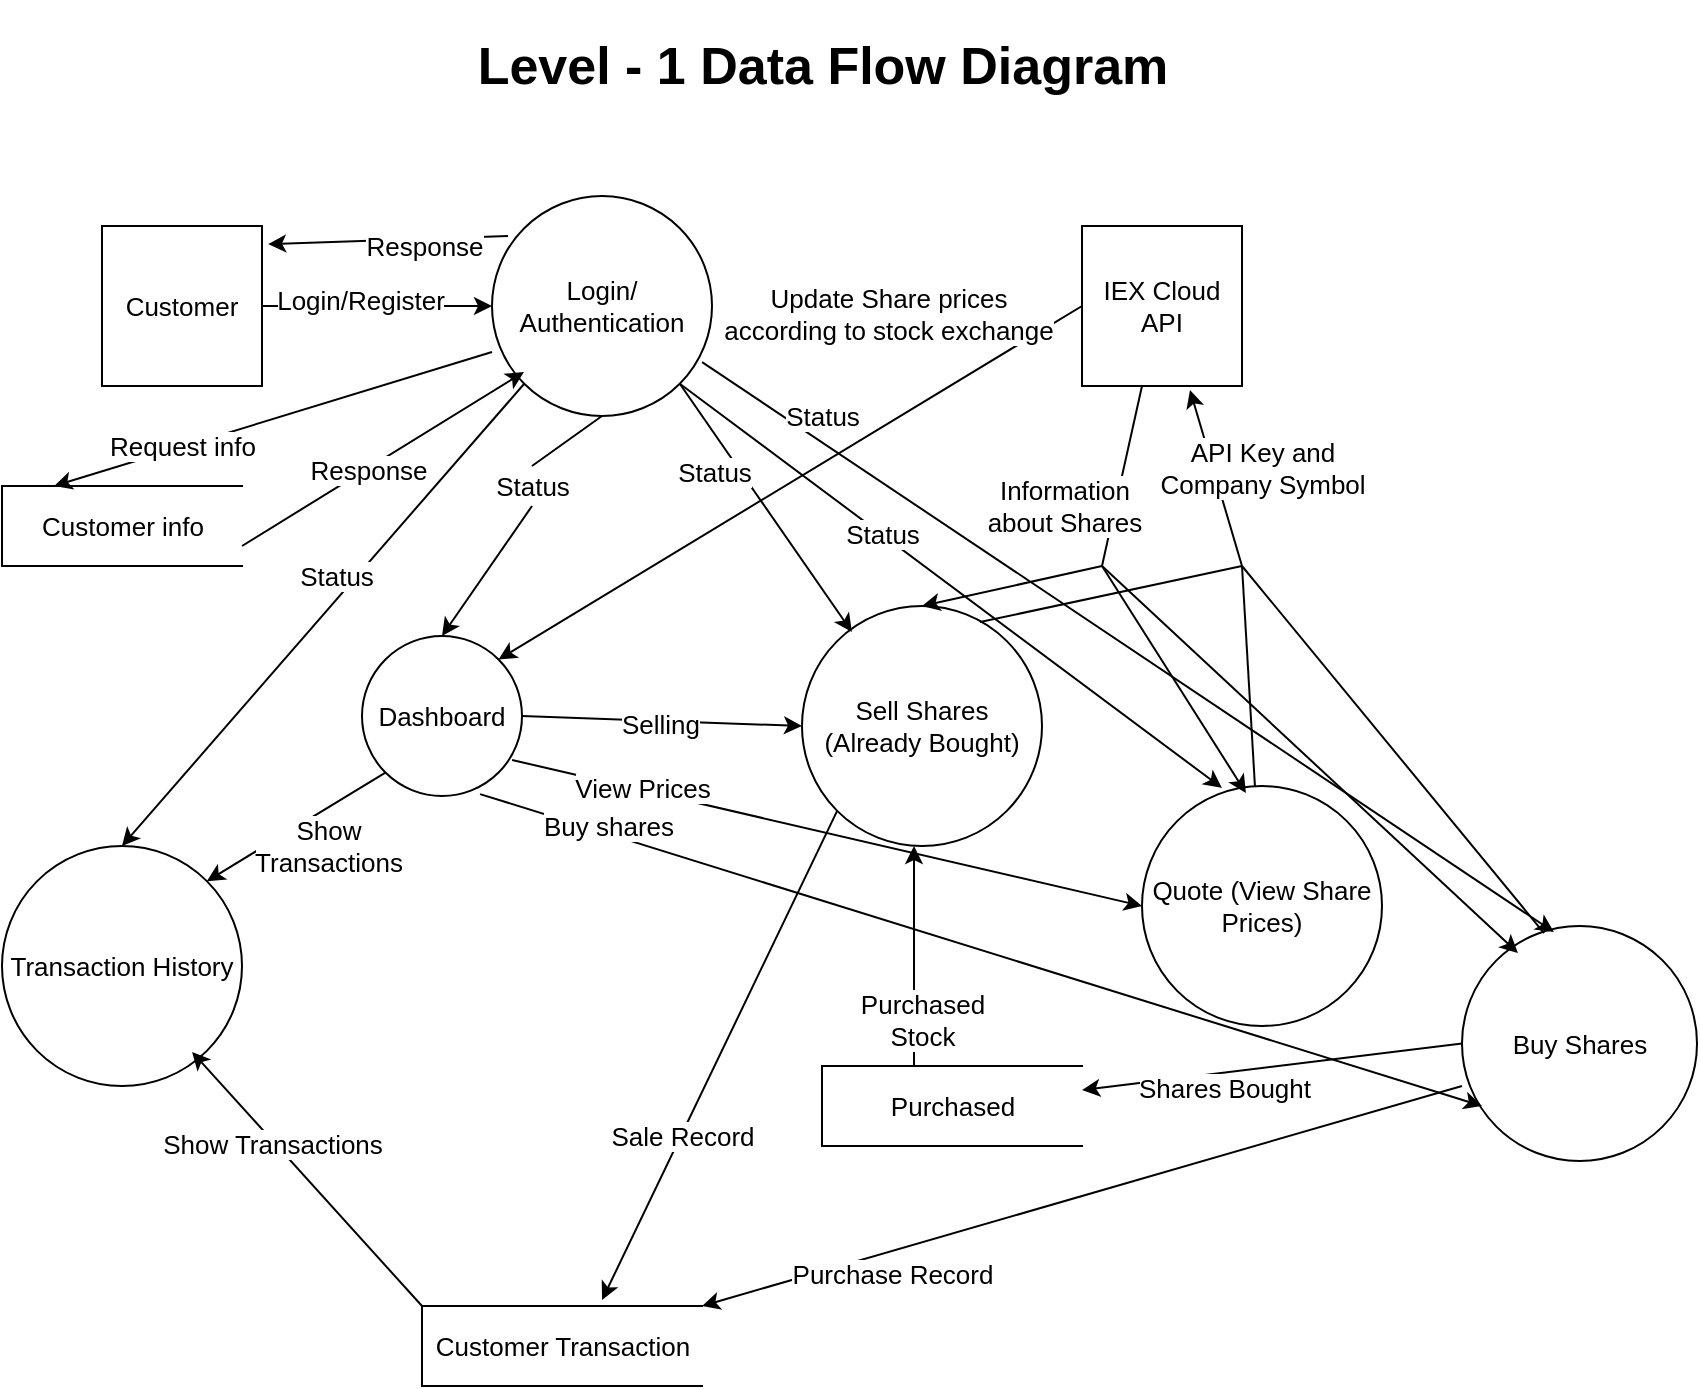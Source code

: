 <mxfile version="16.5.2" type="github">
  <diagram name="Page-1" id="52a04d89-c75d-2922-d76d-85b35f80e030">
    <mxGraphModel dx="868" dy="425" grid="1" gridSize="10" guides="1" tooltips="1" connect="1" arrows="1" fold="1" page="1" pageScale="1" pageWidth="1100" pageHeight="850" background="none" math="0" shadow="0">
      <root>
        <mxCell id="0" />
        <mxCell id="1" parent="0" />
        <mxCell id="CykZe8ZlgCOdlAW5LK25-1" value="&lt;h1&gt;Level - 1 Data Flow Diagram&lt;/h1&gt;" style="text;html=1;align=center;verticalAlign=middle;resizable=0;points=[];autosize=1;strokeColor=none;fillColor=none;fontSize=13;" parent="1" vertex="1">
          <mxGeometry x="290" y="70" width="360" height="60" as="geometry" />
        </mxCell>
        <mxCell id="CykZe8ZlgCOdlAW5LK25-2" value="Customer" style="whiteSpace=wrap;html=1;aspect=fixed;fontSize=13;" parent="1" vertex="1">
          <mxGeometry x="110" y="180" width="80" height="80" as="geometry" />
        </mxCell>
        <mxCell id="CykZe8ZlgCOdlAW5LK25-4" value="IEX Cloud API" style="whiteSpace=wrap;html=1;aspect=fixed;fontSize=13;" parent="1" vertex="1">
          <mxGeometry x="600" y="180" width="80" height="80" as="geometry" />
        </mxCell>
        <mxCell id="CykZe8ZlgCOdlAW5LK25-5" value="Login/&lt;br&gt;Authentication" style="ellipse;whiteSpace=wrap;html=1;aspect=fixed;fontSize=13;" parent="1" vertex="1">
          <mxGeometry x="305" y="165" width="110" height="110" as="geometry" />
        </mxCell>
        <mxCell id="CykZe8ZlgCOdlAW5LK25-6" value="Sell Shares (Already Bought)" style="ellipse;whiteSpace=wrap;html=1;aspect=fixed;fontSize=13;" parent="1" vertex="1">
          <mxGeometry x="460" y="370" width="120" height="120" as="geometry" />
        </mxCell>
        <mxCell id="CykZe8ZlgCOdlAW5LK25-7" value="Buy Shares" style="ellipse;whiteSpace=wrap;html=1;aspect=fixed;fontSize=13;" parent="1" vertex="1">
          <mxGeometry x="790" y="530" width="117.5" height="117.5" as="geometry" />
        </mxCell>
        <mxCell id="CykZe8ZlgCOdlAW5LK25-8" value="Dashboard" style="ellipse;whiteSpace=wrap;html=1;aspect=fixed;fontSize=13;" parent="1" vertex="1">
          <mxGeometry x="240" y="385" width="80" height="80" as="geometry" />
        </mxCell>
        <mxCell id="CykZe8ZlgCOdlAW5LK25-9" value="Quote (View Share Prices)" style="ellipse;whiteSpace=wrap;html=1;aspect=fixed;fontSize=13;" parent="1" vertex="1">
          <mxGeometry x="630" y="460" width="120" height="120" as="geometry" />
        </mxCell>
        <mxCell id="CykZe8ZlgCOdlAW5LK25-10" value="Customer info" style="html=1;dashed=0;whitespace=wrap;shape=partialRectangle;right=0;fontSize=13;" parent="1" vertex="1">
          <mxGeometry x="60" y="310" width="120" height="40" as="geometry" />
        </mxCell>
        <mxCell id="CykZe8ZlgCOdlAW5LK25-11" value="Customer Transaction" style="html=1;dashed=0;whitespace=wrap;shape=partialRectangle;right=0;fontSize=13;" parent="1" vertex="1">
          <mxGeometry x="270" y="720" width="140" height="40" as="geometry" />
        </mxCell>
        <mxCell id="CykZe8ZlgCOdlAW5LK25-12" value="" style="endArrow=classic;html=1;rounded=0;fontSize=13;exitX=1;exitY=0.5;exitDx=0;exitDy=0;entryX=0;entryY=0.5;entryDx=0;entryDy=0;" parent="1" source="CykZe8ZlgCOdlAW5LK25-2" target="CykZe8ZlgCOdlAW5LK25-5" edge="1">
          <mxGeometry width="50" height="50" relative="1" as="geometry">
            <mxPoint x="420" y="380" as="sourcePoint" />
            <mxPoint x="470" y="330" as="targetPoint" />
          </mxGeometry>
        </mxCell>
        <mxCell id="CykZe8ZlgCOdlAW5LK25-13" value="Login/Register" style="edgeLabel;html=1;align=center;verticalAlign=middle;resizable=0;points=[];fontSize=13;" parent="CykZe8ZlgCOdlAW5LK25-12" vertex="1" connectable="0">
          <mxGeometry x="-0.155" y="3" relative="1" as="geometry">
            <mxPoint as="offset" />
          </mxGeometry>
        </mxCell>
        <mxCell id="CykZe8ZlgCOdlAW5LK25-14" value="" style="endArrow=classic;html=1;rounded=0;fontSize=13;exitX=0.5;exitY=1;exitDx=0;exitDy=0;entryX=0.5;entryY=0;entryDx=0;entryDy=0;fontStyle=0;startArrow=none;" parent="1" source="CykZe8ZlgCOdlAW5LK25-15" target="CykZe8ZlgCOdlAW5LK25-8" edge="1">
          <mxGeometry width="50" height="50" relative="1" as="geometry">
            <mxPoint x="420" y="380" as="sourcePoint" />
            <mxPoint x="395" y="360" as="targetPoint" />
          </mxGeometry>
        </mxCell>
        <mxCell id="CykZe8ZlgCOdlAW5LK25-15" value="Status" style="text;html=1;align=center;verticalAlign=middle;resizable=0;points=[];autosize=1;strokeColor=none;fillColor=none;fontSize=13;" parent="1" vertex="1">
          <mxGeometry x="300" y="300" width="50" height="20" as="geometry" />
        </mxCell>
        <mxCell id="CykZe8ZlgCOdlAW5LK25-16" value="" style="endArrow=none;html=1;rounded=0;fontSize=13;exitX=0.5;exitY=1;exitDx=0;exitDy=0;entryX=0.5;entryY=0;entryDx=0;entryDy=0;fontStyle=0" parent="1" source="CykZe8ZlgCOdlAW5LK25-5" target="CykZe8ZlgCOdlAW5LK25-15" edge="1">
          <mxGeometry width="50" height="50" relative="1" as="geometry">
            <mxPoint x="395" y="310" as="sourcePoint" />
            <mxPoint x="400" y="380" as="targetPoint" />
          </mxGeometry>
        </mxCell>
        <mxCell id="CykZe8ZlgCOdlAW5LK25-17" value="" style="endArrow=classic;html=1;rounded=0;fontSize=13;entryX=0.675;entryY=1.025;entryDx=0;entryDy=0;entryPerimeter=0;" parent="1" target="CykZe8ZlgCOdlAW5LK25-4" edge="1">
          <mxGeometry width="50" height="50" relative="1" as="geometry">
            <mxPoint x="680" y="350" as="sourcePoint" />
            <mxPoint x="712" y="140" as="targetPoint" />
          </mxGeometry>
        </mxCell>
        <mxCell id="CykZe8ZlgCOdlAW5LK25-18" value="API Key and &lt;br&gt;Company Symbol" style="edgeLabel;html=1;align=center;verticalAlign=middle;resizable=0;points=[];fontSize=13;" parent="CykZe8ZlgCOdlAW5LK25-17" vertex="1" connectable="0">
          <mxGeometry x="-0.176" y="-4" relative="1" as="geometry">
            <mxPoint x="17" y="-12" as="offset" />
          </mxGeometry>
        </mxCell>
        <mxCell id="CykZe8ZlgCOdlAW5LK25-23" value="Purchased" style="html=1;dashed=0;whitespace=wrap;shape=partialRectangle;right=0;fontSize=13;" parent="1" vertex="1">
          <mxGeometry x="470" y="600" width="130" height="40" as="geometry" />
        </mxCell>
        <mxCell id="CykZe8ZlgCOdlAW5LK25-24" value="" style="endArrow=none;html=1;rounded=0;fontSize=13;" parent="1" source="CykZe8ZlgCOdlAW5LK25-9" edge="1">
          <mxGeometry width="50" height="50" relative="1" as="geometry">
            <mxPoint x="620" y="430" as="sourcePoint" />
            <mxPoint x="680" y="350" as="targetPoint" />
            <Array as="points" />
          </mxGeometry>
        </mxCell>
        <mxCell id="CykZe8ZlgCOdlAW5LK25-26" value="" style="endArrow=none;html=1;rounded=0;fontSize=13;exitX=0.349;exitY=0.03;exitDx=0;exitDy=0;exitPerimeter=0;" parent="1" source="CykZe8ZlgCOdlAW5LK25-7" edge="1">
          <mxGeometry width="50" height="50" relative="1" as="geometry">
            <mxPoint x="800" y="430" as="sourcePoint" />
            <mxPoint x="680" y="350" as="targetPoint" />
          </mxGeometry>
        </mxCell>
        <mxCell id="CykZe8ZlgCOdlAW5LK25-27" value="" style="endArrow=none;html=1;rounded=0;fontSize=13;exitX=0.742;exitY=0.067;exitDx=0;exitDy=0;exitPerimeter=0;" parent="1" source="CykZe8ZlgCOdlAW5LK25-6" edge="1">
          <mxGeometry width="50" height="50" relative="1" as="geometry">
            <mxPoint x="480" y="490" as="sourcePoint" />
            <mxPoint x="680" y="350" as="targetPoint" />
          </mxGeometry>
        </mxCell>
        <mxCell id="CykZe8ZlgCOdlAW5LK25-28" value="" style="endArrow=none;html=1;rounded=0;fontSize=13;" parent="1" edge="1">
          <mxGeometry width="50" height="50" relative="1" as="geometry">
            <mxPoint x="610" y="350" as="sourcePoint" />
            <mxPoint x="630" y="260" as="targetPoint" />
          </mxGeometry>
        </mxCell>
        <mxCell id="CykZe8ZlgCOdlAW5LK25-32" value="Information &lt;br&gt;about Shares" style="edgeLabel;html=1;align=center;verticalAlign=middle;resizable=0;points=[];fontSize=13;" parent="CykZe8ZlgCOdlAW5LK25-28" vertex="1" connectable="0">
          <mxGeometry x="-0.252" y="2" relative="1" as="geometry">
            <mxPoint x="-25" y="4" as="offset" />
          </mxGeometry>
        </mxCell>
        <mxCell id="CykZe8ZlgCOdlAW5LK25-29" value="" style="endArrow=classic;html=1;rounded=0;fontSize=13;entryX=0.238;entryY=0.115;entryDx=0;entryDy=0;entryPerimeter=0;" parent="1" target="CykZe8ZlgCOdlAW5LK25-7" edge="1">
          <mxGeometry width="50" height="50" relative="1" as="geometry">
            <mxPoint x="610" y="350" as="sourcePoint" />
            <mxPoint x="480" y="310" as="targetPoint" />
          </mxGeometry>
        </mxCell>
        <mxCell id="CykZe8ZlgCOdlAW5LK25-30" value="" style="endArrow=classic;html=1;rounded=0;fontSize=13;entryX=0.433;entryY=0.029;entryDx=0;entryDy=0;entryPerimeter=0;" parent="1" target="CykZe8ZlgCOdlAW5LK25-9" edge="1">
          <mxGeometry width="50" height="50" relative="1" as="geometry">
            <mxPoint x="610" y="350" as="sourcePoint" />
            <mxPoint x="600" y="350" as="targetPoint" />
          </mxGeometry>
        </mxCell>
        <mxCell id="CykZe8ZlgCOdlAW5LK25-31" value="" style="endArrow=classic;html=1;rounded=0;fontSize=13;entryX=0.5;entryY=0;entryDx=0;entryDy=0;" parent="1" target="CykZe8ZlgCOdlAW5LK25-6" edge="1">
          <mxGeometry width="50" height="50" relative="1" as="geometry">
            <mxPoint x="610" y="350" as="sourcePoint" />
            <mxPoint x="530" y="350" as="targetPoint" />
          </mxGeometry>
        </mxCell>
        <mxCell id="CykZe8ZlgCOdlAW5LK25-33" value="" style="endArrow=classic;html=1;rounded=0;fontSize=13;exitX=0;exitY=0.5;exitDx=0;exitDy=0;entryX=1;entryY=0;entryDx=0;entryDy=0;" parent="1" source="CykZe8ZlgCOdlAW5LK25-4" target="CykZe8ZlgCOdlAW5LK25-8" edge="1">
          <mxGeometry width="50" height="50" relative="1" as="geometry">
            <mxPoint x="430" y="350" as="sourcePoint" />
            <mxPoint x="310" y="410" as="targetPoint" />
          </mxGeometry>
        </mxCell>
        <mxCell id="CykZe8ZlgCOdlAW5LK25-34" value="Update Share prices &lt;br&gt;according to stock exchange" style="edgeLabel;html=1;align=center;verticalAlign=middle;resizable=0;points=[];fontSize=13;" parent="CykZe8ZlgCOdlAW5LK25-33" vertex="1" connectable="0">
          <mxGeometry x="0.147" y="4" relative="1" as="geometry">
            <mxPoint x="68" y="-101" as="offset" />
          </mxGeometry>
        </mxCell>
        <mxCell id="CykZe8ZlgCOdlAW5LK25-35" value="" style="endArrow=classic;html=1;rounded=0;fontSize=13;exitX=1;exitY=0.5;exitDx=0;exitDy=0;entryX=0;entryY=0.5;entryDx=0;entryDy=0;" parent="1" source="CykZe8ZlgCOdlAW5LK25-8" target="CykZe8ZlgCOdlAW5LK25-6" edge="1">
          <mxGeometry width="50" height="50" relative="1" as="geometry">
            <mxPoint x="430" y="540" as="sourcePoint" />
            <mxPoint x="480" y="490" as="targetPoint" />
          </mxGeometry>
        </mxCell>
        <mxCell id="CykZe8ZlgCOdlAW5LK25-36" value="Selling" style="edgeLabel;html=1;align=center;verticalAlign=middle;resizable=0;points=[];fontSize=13;" parent="CykZe8ZlgCOdlAW5LK25-35" vertex="1" connectable="0">
          <mxGeometry x="-0.409" y="-3" relative="1" as="geometry">
            <mxPoint x="27" y="-1" as="offset" />
          </mxGeometry>
        </mxCell>
        <mxCell id="CykZe8ZlgCOdlAW5LK25-37" value="" style="endArrow=classic;html=1;rounded=0;fontSize=13;entryX=0;entryY=0.5;entryDx=0;entryDy=0;exitX=0.938;exitY=0.775;exitDx=0;exitDy=0;exitPerimeter=0;" parent="1" source="CykZe8ZlgCOdlAW5LK25-8" target="CykZe8ZlgCOdlAW5LK25-9" edge="1">
          <mxGeometry width="50" height="50" relative="1" as="geometry">
            <mxPoint x="320" y="440" as="sourcePoint" />
            <mxPoint x="450" y="500" as="targetPoint" />
          </mxGeometry>
        </mxCell>
        <mxCell id="CykZe8ZlgCOdlAW5LK25-38" value="View Prices" style="edgeLabel;html=1;align=center;verticalAlign=middle;resizable=0;points=[];fontSize=13;" parent="CykZe8ZlgCOdlAW5LK25-37" vertex="1" connectable="0">
          <mxGeometry x="-0.108" y="-5" relative="1" as="geometry">
            <mxPoint x="-74" y="-24" as="offset" />
          </mxGeometry>
        </mxCell>
        <mxCell id="CykZe8ZlgCOdlAW5LK25-39" value="" style="endArrow=classic;html=1;rounded=0;fontSize=13;exitX=0.738;exitY=0.988;exitDx=0;exitDy=0;exitPerimeter=0;" parent="1" source="CykZe8ZlgCOdlAW5LK25-8" edge="1">
          <mxGeometry width="50" height="50" relative="1" as="geometry">
            <mxPoint x="430" y="540" as="sourcePoint" />
            <mxPoint x="800" y="620" as="targetPoint" />
          </mxGeometry>
        </mxCell>
        <mxCell id="CykZe8ZlgCOdlAW5LK25-40" value="Buy shares" style="edgeLabel;html=1;align=center;verticalAlign=middle;resizable=0;points=[];fontSize=13;" parent="CykZe8ZlgCOdlAW5LK25-39" vertex="1" connectable="0">
          <mxGeometry x="-0.57" y="-2" relative="1" as="geometry">
            <mxPoint x="-44" y="-20" as="offset" />
          </mxGeometry>
        </mxCell>
        <mxCell id="CykZe8ZlgCOdlAW5LK25-41" value="Transaction History" style="ellipse;whiteSpace=wrap;html=1;aspect=fixed;fontSize=13;" parent="1" vertex="1">
          <mxGeometry x="60" y="490" width="120" height="120" as="geometry" />
        </mxCell>
        <mxCell id="CykZe8ZlgCOdlAW5LK25-42" value="" style="endArrow=classic;html=1;rounded=0;fontSize=13;exitX=0;exitY=1;exitDx=0;exitDy=0;entryX=1;entryY=0;entryDx=0;entryDy=0;" parent="1" source="CykZe8ZlgCOdlAW5LK25-8" target="CykZe8ZlgCOdlAW5LK25-41" edge="1">
          <mxGeometry width="50" height="50" relative="1" as="geometry">
            <mxPoint x="430" y="540" as="sourcePoint" />
            <mxPoint x="480" y="490" as="targetPoint" />
          </mxGeometry>
        </mxCell>
        <mxCell id="CykZe8ZlgCOdlAW5LK25-43" value="Show &lt;br&gt;Transactions" style="edgeLabel;html=1;align=center;verticalAlign=middle;resizable=0;points=[];fontSize=13;" parent="CykZe8ZlgCOdlAW5LK25-42" vertex="1" connectable="0">
          <mxGeometry x="-0.348" relative="1" as="geometry">
            <mxPoint y="19" as="offset" />
          </mxGeometry>
        </mxCell>
        <mxCell id="CykZe8ZlgCOdlAW5LK25-45" value="" style="endArrow=classic;html=1;rounded=0;fontSize=13;entryX=0.5;entryY=0;entryDx=0;entryDy=0;exitX=0;exitY=1;exitDx=0;exitDy=0;" parent="1" source="CykZe8ZlgCOdlAW5LK25-5" target="CykZe8ZlgCOdlAW5LK25-41" edge="1">
          <mxGeometry width="50" height="50" relative="1" as="geometry">
            <mxPoint x="125" y="360" as="sourcePoint" />
            <mxPoint x="175" y="310" as="targetPoint" />
          </mxGeometry>
        </mxCell>
        <mxCell id="CykZe8ZlgCOdlAW5LK25-46" value="Status" style="edgeLabel;html=1;align=center;verticalAlign=middle;resizable=0;points=[];fontSize=13;" parent="CykZe8ZlgCOdlAW5LK25-45" vertex="1" connectable="0">
          <mxGeometry x="-0.123" y="-8" relative="1" as="geometry">
            <mxPoint as="offset" />
          </mxGeometry>
        </mxCell>
        <mxCell id="CykZe8ZlgCOdlAW5LK25-47" value="" style="endArrow=classic;html=1;rounded=0;fontSize=13;exitX=1;exitY=1;exitDx=0;exitDy=0;entryX=0.208;entryY=0.108;entryDx=0;entryDy=0;entryPerimeter=0;" parent="1" source="CykZe8ZlgCOdlAW5LK25-5" target="CykZe8ZlgCOdlAW5LK25-6" edge="1">
          <mxGeometry width="50" height="50" relative="1" as="geometry">
            <mxPoint x="440" y="330" as="sourcePoint" />
            <mxPoint x="490" y="280" as="targetPoint" />
          </mxGeometry>
        </mxCell>
        <mxCell id="CykZe8ZlgCOdlAW5LK25-48" value="Status" style="edgeLabel;html=1;align=center;verticalAlign=middle;resizable=0;points=[];fontSize=13;" parent="CykZe8ZlgCOdlAW5LK25-47" vertex="1" connectable="0">
          <mxGeometry x="-0.6" y="-2" relative="1" as="geometry">
            <mxPoint x="1" y="18" as="offset" />
          </mxGeometry>
        </mxCell>
        <mxCell id="CykZe8ZlgCOdlAW5LK25-49" value="" style="endArrow=classic;html=1;rounded=0;fontSize=13;exitX=1;exitY=1;exitDx=0;exitDy=0;entryX=0.333;entryY=0.008;entryDx=0;entryDy=0;entryPerimeter=0;" parent="1" source="CykZe8ZlgCOdlAW5LK25-5" target="CykZe8ZlgCOdlAW5LK25-9" edge="1">
          <mxGeometry width="50" height="50" relative="1" as="geometry">
            <mxPoint x="460" y="190" as="sourcePoint" />
            <mxPoint x="510" y="140" as="targetPoint" />
          </mxGeometry>
        </mxCell>
        <mxCell id="CykZe8ZlgCOdlAW5LK25-50" value="Status" style="edgeLabel;html=1;align=center;verticalAlign=middle;resizable=0;points=[];fontSize=13;" parent="CykZe8ZlgCOdlAW5LK25-49" vertex="1" connectable="0">
          <mxGeometry x="-0.257" relative="1" as="geometry">
            <mxPoint as="offset" />
          </mxGeometry>
        </mxCell>
        <mxCell id="CykZe8ZlgCOdlAW5LK25-53" value="" style="endArrow=classic;html=1;rounded=0;fontSize=13;entryX=0.391;entryY=0.026;entryDx=0;entryDy=0;entryPerimeter=0;exitX=0.955;exitY=0.755;exitDx=0;exitDy=0;exitPerimeter=0;" parent="1" source="CykZe8ZlgCOdlAW5LK25-5" target="CykZe8ZlgCOdlAW5LK25-7" edge="1">
          <mxGeometry width="50" height="50" relative="1" as="geometry">
            <mxPoint x="510" y="310" as="sourcePoint" />
            <mxPoint x="840" y="420" as="targetPoint" />
          </mxGeometry>
        </mxCell>
        <mxCell id="CykZe8ZlgCOdlAW5LK25-54" value="Status" style="edgeLabel;html=1;align=center;verticalAlign=middle;resizable=0;points=[];fontSize=13;" parent="CykZe8ZlgCOdlAW5LK25-53" vertex="1" connectable="0">
          <mxGeometry x="-0.799" y="-2" relative="1" as="geometry">
            <mxPoint x="18" y="-4" as="offset" />
          </mxGeometry>
        </mxCell>
        <mxCell id="CykZe8ZlgCOdlAW5LK25-55" value="" style="endArrow=classic;html=1;rounded=0;fontSize=13;entryX=0.25;entryY=0;entryDx=0;entryDy=0;exitX=0.036;exitY=0.709;exitDx=0;exitDy=0;exitPerimeter=0;" parent="1" edge="1">
          <mxGeometry width="50" height="50" relative="1" as="geometry">
            <mxPoint x="305.0" y="242.99" as="sourcePoint" />
            <mxPoint x="86.04" y="310" as="targetPoint" />
          </mxGeometry>
        </mxCell>
        <mxCell id="bcnV61EyOElLZ_rQ96tX-2" value="&lt;font style=&quot;font-size: 13px&quot;&gt;Request info&lt;/font&gt;" style="edgeLabel;html=1;align=center;verticalAlign=middle;resizable=0;points=[];" vertex="1" connectable="0" parent="CykZe8ZlgCOdlAW5LK25-55">
          <mxGeometry x="0.187" y="3" relative="1" as="geometry">
            <mxPoint x="-26" y="4" as="offset" />
          </mxGeometry>
        </mxCell>
        <mxCell id="CykZe8ZlgCOdlAW5LK25-57" value="" style="endArrow=classic;html=1;rounded=0;fontSize=13;exitX=0;exitY=0.5;exitDx=0;exitDy=0;" parent="1" source="CykZe8ZlgCOdlAW5LK25-7" target="CykZe8ZlgCOdlAW5LK25-23" edge="1">
          <mxGeometry width="50" height="50" relative="1" as="geometry">
            <mxPoint x="440" y="730" as="sourcePoint" />
            <mxPoint x="490" y="680" as="targetPoint" />
          </mxGeometry>
        </mxCell>
        <mxCell id="CykZe8ZlgCOdlAW5LK25-58" value="Shares Bought" style="edgeLabel;html=1;align=center;verticalAlign=middle;resizable=0;points=[];fontSize=13;" parent="CykZe8ZlgCOdlAW5LK25-57" vertex="1" connectable="0">
          <mxGeometry x="0.251" y="-5" relative="1" as="geometry">
            <mxPoint y="12" as="offset" />
          </mxGeometry>
        </mxCell>
        <mxCell id="CykZe8ZlgCOdlAW5LK25-59" value="" style="endArrow=classic;html=1;rounded=0;fontSize=13;entryX=1;entryY=0;entryDx=0;entryDy=0;" parent="1" target="CykZe8ZlgCOdlAW5LK25-11" edge="1">
          <mxGeometry width="50" height="50" relative="1" as="geometry">
            <mxPoint x="790" y="610" as="sourcePoint" />
            <mxPoint x="490" y="480" as="targetPoint" />
          </mxGeometry>
        </mxCell>
        <mxCell id="CykZe8ZlgCOdlAW5LK25-60" value="Purchase Record" style="edgeLabel;html=1;align=center;verticalAlign=middle;resizable=0;points=[];fontSize=13;" parent="CykZe8ZlgCOdlAW5LK25-59" vertex="1" connectable="0">
          <mxGeometry x="0.613" y="3" relative="1" as="geometry">
            <mxPoint x="20" y="2" as="offset" />
          </mxGeometry>
        </mxCell>
        <mxCell id="CykZe8ZlgCOdlAW5LK25-61" value="" style="endArrow=classic;html=1;rounded=0;fontSize=13;entryX=0.643;entryY=-0.075;entryDx=0;entryDy=0;entryPerimeter=0;exitX=0;exitY=1;exitDx=0;exitDy=0;" parent="1" source="CykZe8ZlgCOdlAW5LK25-6" target="CykZe8ZlgCOdlAW5LK25-11" edge="1">
          <mxGeometry width="50" height="50" relative="1" as="geometry">
            <mxPoint x="500" y="490" as="sourcePoint" />
            <mxPoint x="490" y="480" as="targetPoint" />
          </mxGeometry>
        </mxCell>
        <mxCell id="CykZe8ZlgCOdlAW5LK25-62" value="Sale Record" style="edgeLabel;html=1;align=center;verticalAlign=middle;resizable=0;points=[];fontSize=13;" parent="CykZe8ZlgCOdlAW5LK25-61" vertex="1" connectable="0">
          <mxGeometry x="0.33" relative="1" as="geometry">
            <mxPoint as="offset" />
          </mxGeometry>
        </mxCell>
        <mxCell id="CykZe8ZlgCOdlAW5LK25-63" value="" style="endArrow=classic;html=1;rounded=0;fontSize=13;" parent="1" edge="1">
          <mxGeometry width="50" height="50" relative="1" as="geometry">
            <mxPoint x="516" y="600" as="sourcePoint" />
            <mxPoint x="516" y="490" as="targetPoint" />
          </mxGeometry>
        </mxCell>
        <mxCell id="CykZe8ZlgCOdlAW5LK25-64" value="Purchased &lt;br&gt;Stock" style="edgeLabel;html=1;align=center;verticalAlign=middle;resizable=0;points=[];fontSize=13;" parent="CykZe8ZlgCOdlAW5LK25-63" vertex="1" connectable="0">
          <mxGeometry x="-0.42" y="-1" relative="1" as="geometry">
            <mxPoint x="3" y="9" as="offset" />
          </mxGeometry>
        </mxCell>
        <mxCell id="CykZe8ZlgCOdlAW5LK25-65" value="" style="endArrow=classic;html=1;rounded=0;fontSize=13;exitX=0;exitY=0;exitDx=0;exitDy=0;entryX=0.792;entryY=0.858;entryDx=0;entryDy=0;entryPerimeter=0;" parent="1" source="CykZe8ZlgCOdlAW5LK25-11" target="CykZe8ZlgCOdlAW5LK25-41" edge="1">
          <mxGeometry width="50" height="50" relative="1" as="geometry">
            <mxPoint x="190" y="700" as="sourcePoint" />
            <mxPoint x="240" y="650" as="targetPoint" />
          </mxGeometry>
        </mxCell>
        <mxCell id="CykZe8ZlgCOdlAW5LK25-66" value="Show Transactions" style="edgeLabel;html=1;align=center;verticalAlign=middle;resizable=0;points=[];fontSize=13;" parent="CykZe8ZlgCOdlAW5LK25-65" vertex="1" connectable="0">
          <mxGeometry x="0.289" y="1" relative="1" as="geometry">
            <mxPoint as="offset" />
          </mxGeometry>
        </mxCell>
        <mxCell id="eKBkf0iXLbPakKBnh31r-1" value="" style="endArrow=classic;html=1;rounded=0;exitX=0.073;exitY=0.182;exitDx=0;exitDy=0;exitPerimeter=0;entryX=1.038;entryY=0.113;entryDx=0;entryDy=0;entryPerimeter=0;" parent="1" source="CykZe8ZlgCOdlAW5LK25-5" target="CykZe8ZlgCOdlAW5LK25-2" edge="1">
          <mxGeometry width="50" height="50" relative="1" as="geometry">
            <mxPoint x="240" y="180" as="sourcePoint" />
            <mxPoint x="290" y="130" as="targetPoint" />
          </mxGeometry>
        </mxCell>
        <mxCell id="eKBkf0iXLbPakKBnh31r-2" value="&lt;font style=&quot;font-size: 13px&quot;&gt;Response&lt;/font&gt;" style="edgeLabel;html=1;align=center;verticalAlign=middle;resizable=0;points=[];" parent="eKBkf0iXLbPakKBnh31r-1" vertex="1" connectable="0">
          <mxGeometry x="-0.298" y="3" relative="1" as="geometry">
            <mxPoint as="offset" />
          </mxGeometry>
        </mxCell>
        <mxCell id="bcnV61EyOElLZ_rQ96tX-1" value="" style="endArrow=classic;html=1;rounded=0;entryX=0.145;entryY=0.8;entryDx=0;entryDy=0;entryPerimeter=0;exitX=1;exitY=0.75;exitDx=0;exitDy=0;" edge="1" parent="1" source="CykZe8ZlgCOdlAW5LK25-10" target="CykZe8ZlgCOdlAW5LK25-5">
          <mxGeometry width="50" height="50" relative="1" as="geometry">
            <mxPoint x="120" y="400" as="sourcePoint" />
            <mxPoint x="120" y="420.711" as="targetPoint" />
          </mxGeometry>
        </mxCell>
        <mxCell id="bcnV61EyOElLZ_rQ96tX-3" value="Response" style="edgeLabel;html=1;align=center;verticalAlign=middle;resizable=0;points=[];fontSize=13;" vertex="1" connectable="0" parent="bcnV61EyOElLZ_rQ96tX-1">
          <mxGeometry x="0.201" y="-1" relative="1" as="geometry">
            <mxPoint x="-22" y="13" as="offset" />
          </mxGeometry>
        </mxCell>
      </root>
    </mxGraphModel>
  </diagram>
</mxfile>
